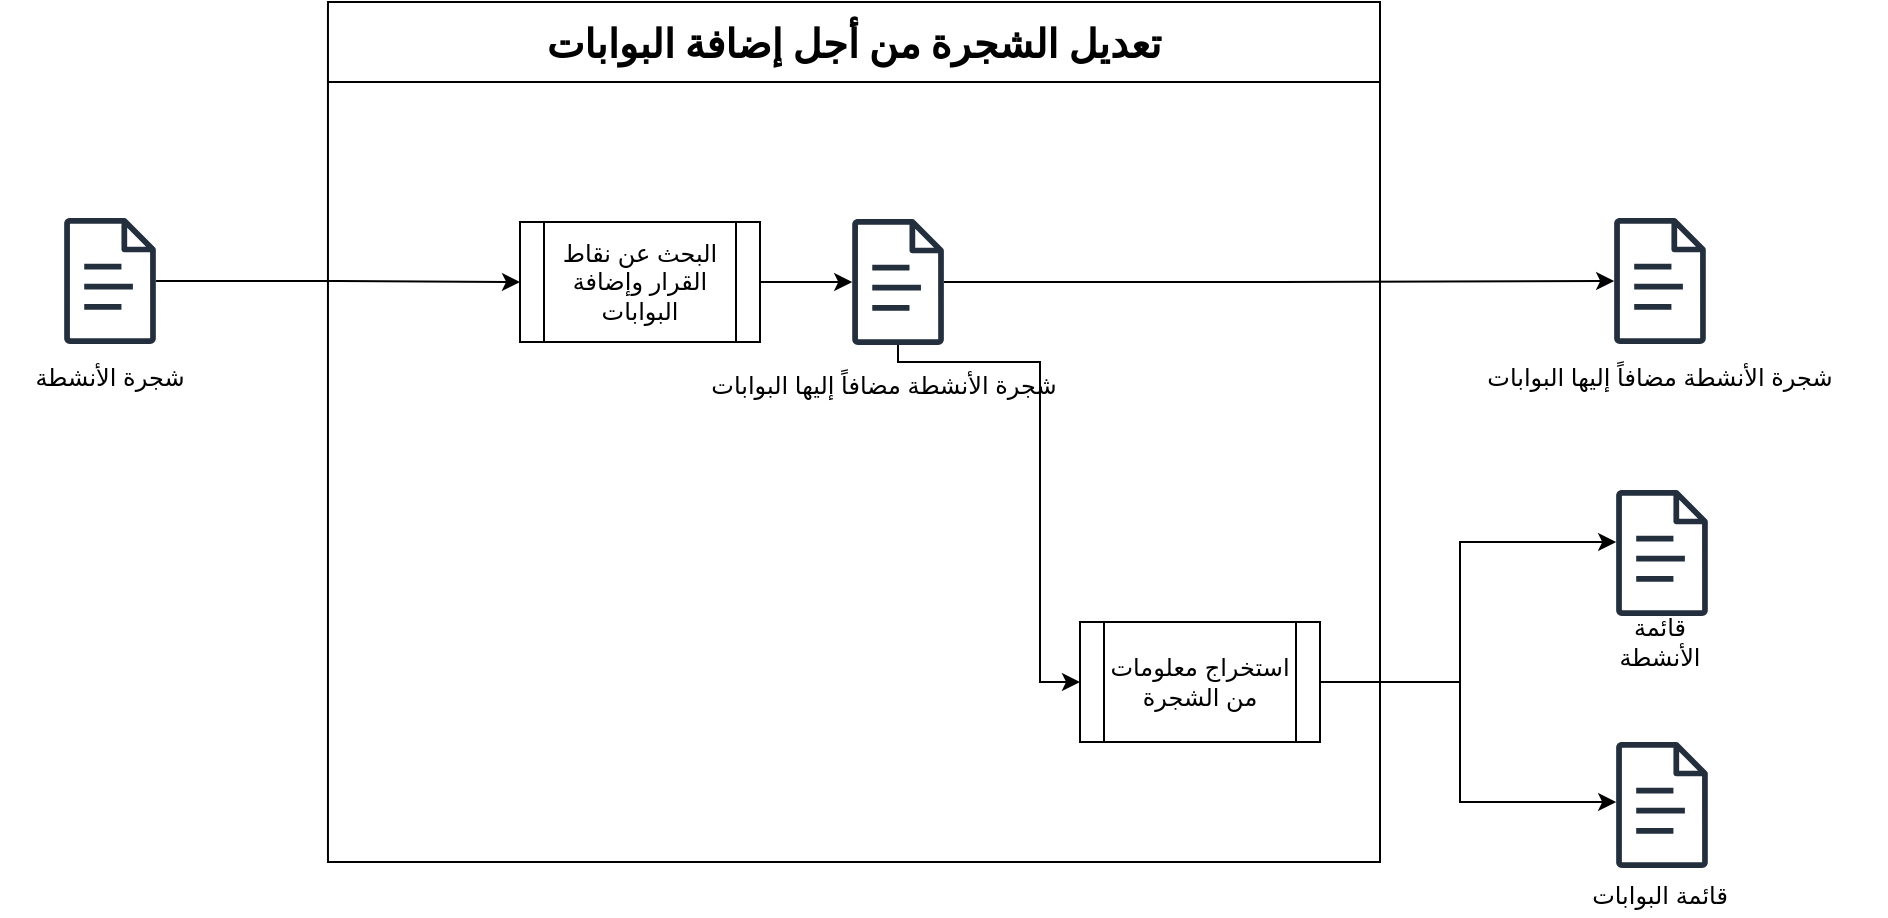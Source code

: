 <mxfile version="24.7.7">
  <diagram name="Page-1" id="B71ELN9mWleD40ZZf5l_">
    <mxGraphModel dx="1642" dy="922" grid="1" gridSize="10" guides="1" tooltips="1" connect="1" arrows="1" fold="1" page="1" pageScale="1" pageWidth="850" pageHeight="1100" math="0" shadow="0">
      <root>
        <mxCell id="0" />
        <mxCell id="1" parent="0" />
        <mxCell id="sdqvHLfYQjea37HF9o9k-1" value="" style="rounded=0;whiteSpace=wrap;html=1;fillColor=default;" vertex="1" parent="1">
          <mxGeometry x="423.98" y="100" width="526.02" height="390" as="geometry" />
        </mxCell>
        <mxCell id="sdqvHLfYQjea37HF9o9k-2" value="&lt;span style=&quot;font-size:15.0pt;&lt;br/&gt;mso-ansi-font-size:12.0pt;font-family:&amp;quot;Traditional Arabic&amp;quot;,serif;mso-ascii-font-family:&lt;br/&gt;&amp;quot;Times New Roman&amp;quot;;mso-fareast-font-family:&amp;quot;Times New Roman&amp;quot;;mso-hansi-font-family:&lt;br/&gt;&amp;quot;Times New Roman&amp;quot;;mso-ansi-language:EN-US;mso-fareast-language:EN-US;&lt;br/&gt;mso-bidi-language:AR-SY&quot; dir=&quot;RTL&quot; lang=&quot;AR-SY&quot;&gt;&lt;b&gt;تعديل الشجرة من أجل إضافة البوابات&lt;/b&gt;&lt;/span&gt;" style="rounded=0;whiteSpace=wrap;html=1;" vertex="1" parent="1">
          <mxGeometry x="423.98" y="60" width="526.02" height="40" as="geometry" />
        </mxCell>
        <mxCell id="sdqvHLfYQjea37HF9o9k-3" style="edgeStyle=orthogonalEdgeStyle;rounded=0;orthogonalLoop=1;jettySize=auto;html=1;entryX=0;entryY=0.5;entryDx=0;entryDy=0;" edge="1" parent="1" source="sdqvHLfYQjea37HF9o9k-4" target="sdqvHLfYQjea37HF9o9k-7">
          <mxGeometry relative="1" as="geometry" />
        </mxCell>
        <mxCell id="sdqvHLfYQjea37HF9o9k-4" value="" style="sketch=0;outlineConnect=0;fontColor=#232F3E;gradientColor=none;fillColor=#232F3D;strokeColor=none;dashed=0;verticalLabelPosition=bottom;verticalAlign=top;align=center;html=1;fontSize=12;fontStyle=0;aspect=fixed;pointerEvents=1;shape=mxgraph.aws4.document;" vertex="1" parent="1">
          <mxGeometry x="291.98" y="168" width="46.04" height="63" as="geometry" />
        </mxCell>
        <mxCell id="sdqvHLfYQjea37HF9o9k-5" value="شجرة الأنشطة" style="text;html=1;align=center;verticalAlign=middle;whiteSpace=wrap;rounded=0;" vertex="1" parent="1">
          <mxGeometry x="260" y="238" width="110" height="20" as="geometry" />
        </mxCell>
        <mxCell id="sdqvHLfYQjea37HF9o9k-6" style="edgeStyle=orthogonalEdgeStyle;rounded=0;orthogonalLoop=1;jettySize=auto;html=1;" edge="1" parent="1" source="sdqvHLfYQjea37HF9o9k-7" target="sdqvHLfYQjea37HF9o9k-8">
          <mxGeometry relative="1" as="geometry" />
        </mxCell>
        <mxCell id="sdqvHLfYQjea37HF9o9k-7" value="البحث عن نقاط القرار وإضافة البوابات" style="shape=process;whiteSpace=wrap;html=1;backgroundOutline=1;" vertex="1" parent="1">
          <mxGeometry x="520" y="170" width="120" height="60" as="geometry" />
        </mxCell>
        <mxCell id="sdqvHLfYQjea37HF9o9k-12" style="edgeStyle=orthogonalEdgeStyle;rounded=0;orthogonalLoop=1;jettySize=auto;html=1;" edge="1" parent="1" source="sdqvHLfYQjea37HF9o9k-8" target="sdqvHLfYQjea37HF9o9k-11">
          <mxGeometry relative="1" as="geometry" />
        </mxCell>
        <mxCell id="sdqvHLfYQjea37HF9o9k-16" style="edgeStyle=orthogonalEdgeStyle;rounded=0;orthogonalLoop=1;jettySize=auto;html=1;entryX=0;entryY=0.5;entryDx=0;entryDy=0;" edge="1" parent="1" source="sdqvHLfYQjea37HF9o9k-8" target="sdqvHLfYQjea37HF9o9k-13">
          <mxGeometry relative="1" as="geometry">
            <Array as="points">
              <mxPoint x="709" y="240" />
              <mxPoint x="780" y="240" />
              <mxPoint x="780" y="400" />
            </Array>
          </mxGeometry>
        </mxCell>
        <mxCell id="sdqvHLfYQjea37HF9o9k-8" value="" style="sketch=0;outlineConnect=0;fontColor=#232F3E;gradientColor=none;fillColor=#232F3D;strokeColor=none;dashed=0;verticalLabelPosition=bottom;verticalAlign=top;align=center;html=1;fontSize=12;fontStyle=0;aspect=fixed;pointerEvents=1;shape=mxgraph.aws4.document;" vertex="1" parent="1">
          <mxGeometry x="686" y="168.5" width="46.04" height="63" as="geometry" />
        </mxCell>
        <mxCell id="sdqvHLfYQjea37HF9o9k-9" value="شجرة الأنشطة مضافاً إليها البوابات" style="text;html=1;align=center;verticalAlign=middle;whiteSpace=wrap;rounded=0;" vertex="1" parent="1">
          <mxGeometry x="589.01" y="242" width="226.02" height="20" as="geometry" />
        </mxCell>
        <mxCell id="sdqvHLfYQjea37HF9o9k-10" value="شجرة الأنشطة مضافاً إليها البوابات" style="text;html=1;align=center;verticalAlign=middle;whiteSpace=wrap;rounded=0;" vertex="1" parent="1">
          <mxGeometry x="976.98" y="238" width="226.02" height="20" as="geometry" />
        </mxCell>
        <mxCell id="sdqvHLfYQjea37HF9o9k-11" value="" style="sketch=0;outlineConnect=0;fontColor=#232F3E;gradientColor=none;fillColor=#232F3D;strokeColor=none;dashed=0;verticalLabelPosition=bottom;verticalAlign=top;align=center;html=1;fontSize=12;fontStyle=0;aspect=fixed;pointerEvents=1;shape=mxgraph.aws4.document;" vertex="1" parent="1">
          <mxGeometry x="1066.97" y="168" width="46.04" height="63" as="geometry" />
        </mxCell>
        <mxCell id="sdqvHLfYQjea37HF9o9k-21" style="edgeStyle=orthogonalEdgeStyle;rounded=0;orthogonalLoop=1;jettySize=auto;html=1;" edge="1" parent="1">
          <mxGeometry relative="1" as="geometry">
            <mxPoint x="920" y="414" as="sourcePoint" />
            <mxPoint x="1068.081" y="330.0" as="targetPoint" />
            <Array as="points">
              <mxPoint x="920" y="400" />
              <mxPoint x="990" y="400" />
              <mxPoint x="990" y="330" />
            </Array>
          </mxGeometry>
        </mxCell>
        <mxCell id="sdqvHLfYQjea37HF9o9k-22" style="edgeStyle=orthogonalEdgeStyle;rounded=0;orthogonalLoop=1;jettySize=auto;html=1;" edge="1" parent="1" source="sdqvHLfYQjea37HF9o9k-13" target="sdqvHLfYQjea37HF9o9k-18">
          <mxGeometry relative="1" as="geometry">
            <Array as="points">
              <mxPoint x="990" y="400" />
              <mxPoint x="990" y="460" />
            </Array>
          </mxGeometry>
        </mxCell>
        <mxCell id="sdqvHLfYQjea37HF9o9k-13" value="استخراج معلومات من الشجرة" style="shape=process;whiteSpace=wrap;html=1;backgroundOutline=1;" vertex="1" parent="1">
          <mxGeometry x="800" y="370" width="120" height="60" as="geometry" />
        </mxCell>
        <mxCell id="sdqvHLfYQjea37HF9o9k-17" value="قائمة البوابات" style="text;html=1;align=center;verticalAlign=middle;whiteSpace=wrap;rounded=0;" vertex="1" parent="1">
          <mxGeometry x="1054.99" y="497" width="70" height="20" as="geometry" />
        </mxCell>
        <mxCell id="sdqvHLfYQjea37HF9o9k-18" value="" style="sketch=0;outlineConnect=0;fontColor=#232F3E;gradientColor=none;fillColor=#232F3D;strokeColor=none;dashed=0;verticalLabelPosition=bottom;verticalAlign=top;align=center;html=1;fontSize=12;fontStyle=0;aspect=fixed;pointerEvents=1;shape=mxgraph.aws4.document;" vertex="1" parent="1">
          <mxGeometry x="1067.97" y="430" width="46.04" height="63" as="geometry" />
        </mxCell>
        <mxCell id="sdqvHLfYQjea37HF9o9k-19" value="قائمة الأنشطة" style="text;html=1;align=center;verticalAlign=middle;whiteSpace=wrap;rounded=0;" vertex="1" parent="1">
          <mxGeometry x="1054.99" y="370" width="70" height="20" as="geometry" />
        </mxCell>
        <mxCell id="sdqvHLfYQjea37HF9o9k-20" value="" style="sketch=0;outlineConnect=0;fontColor=#232F3E;gradientColor=none;fillColor=#232F3D;strokeColor=none;dashed=0;verticalLabelPosition=bottom;verticalAlign=top;align=center;html=1;fontSize=12;fontStyle=0;aspect=fixed;pointerEvents=1;shape=mxgraph.aws4.document;" vertex="1" parent="1">
          <mxGeometry x="1067.97" y="304" width="46.04" height="63" as="geometry" />
        </mxCell>
      </root>
    </mxGraphModel>
  </diagram>
</mxfile>
